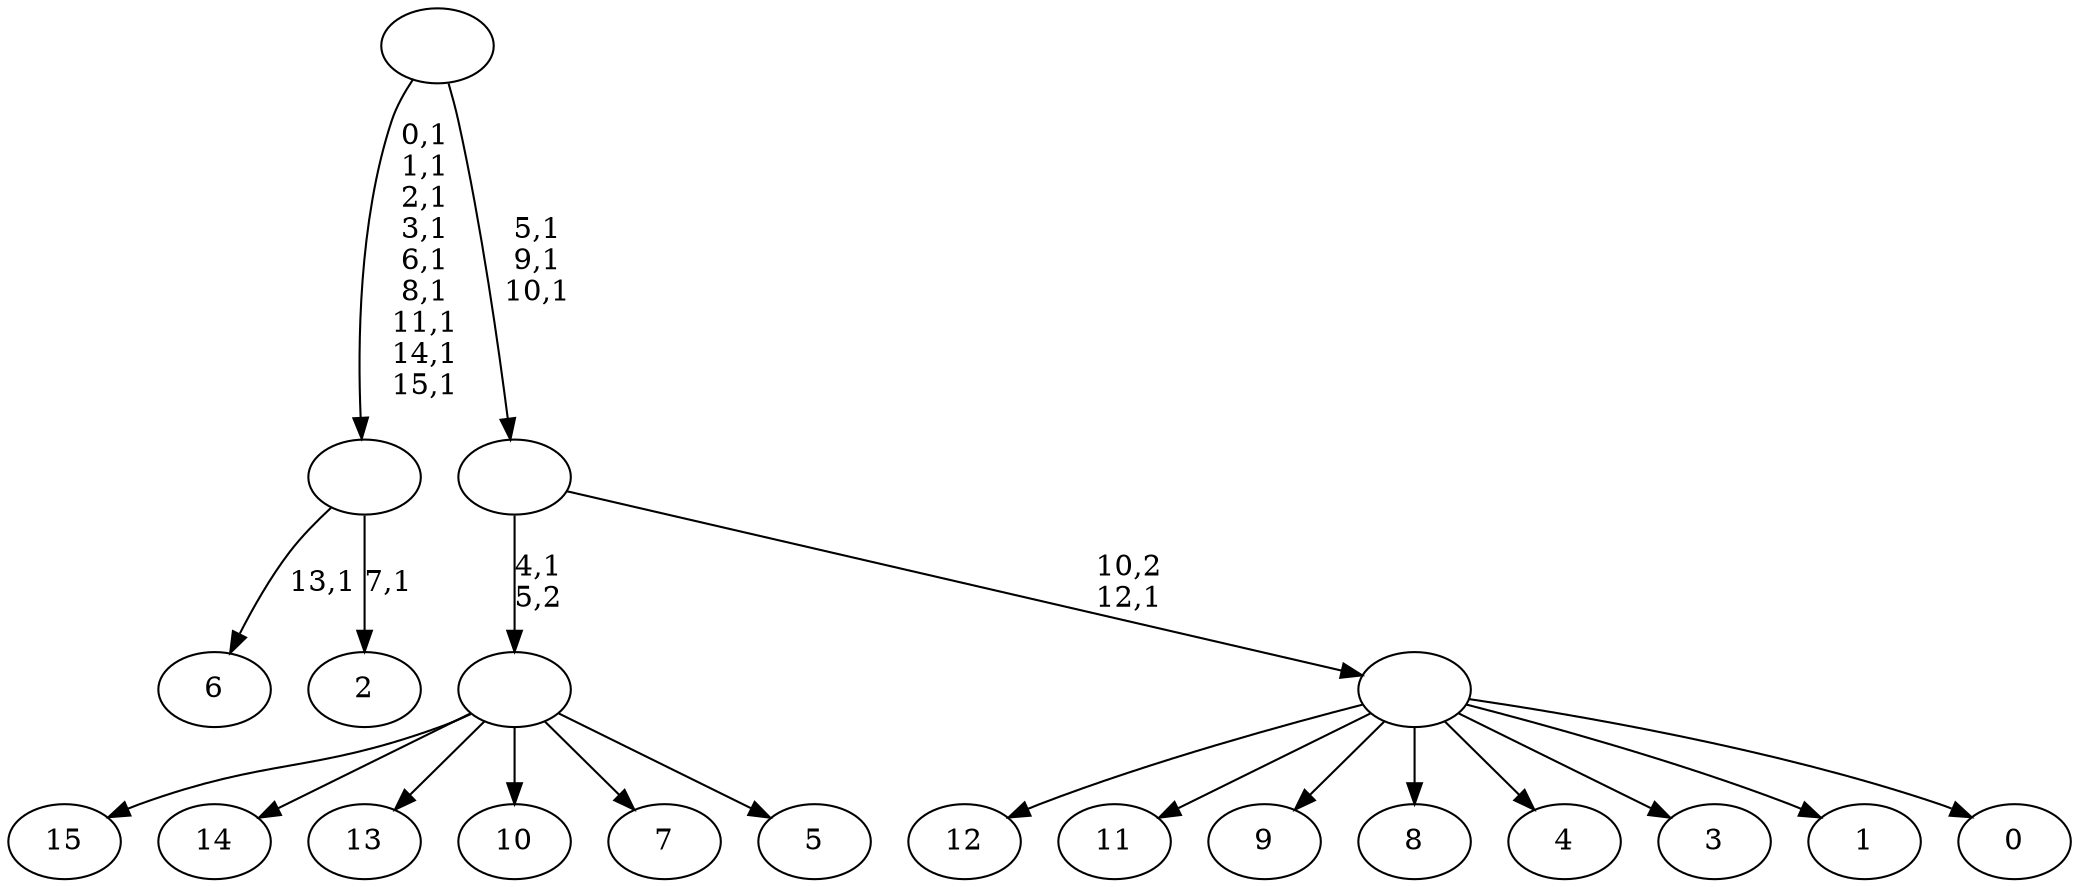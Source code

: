 digraph T {
	32 [label="15"]
	31 [label="14"]
	30 [label="13"]
	29 [label="12"]
	28 [label="11"]
	27 [label="10"]
	26 [label="9"]
	25 [label="8"]
	24 [label="7"]
	23 [label="6"]
	21 [label="5"]
	20 [label=""]
	19 [label="4"]
	18 [label="3"]
	17 [label="2"]
	15 [label=""]
	6 [label="1"]
	5 [label="0"]
	4 [label=""]
	3 [label=""]
	0 [label=""]
	20 -> 32 [label=""]
	20 -> 31 [label=""]
	20 -> 30 [label=""]
	20 -> 27 [label=""]
	20 -> 24 [label=""]
	20 -> 21 [label=""]
	15 -> 17 [label="7,1"]
	15 -> 23 [label="13,1"]
	4 -> 29 [label=""]
	4 -> 28 [label=""]
	4 -> 26 [label=""]
	4 -> 25 [label=""]
	4 -> 19 [label=""]
	4 -> 18 [label=""]
	4 -> 6 [label=""]
	4 -> 5 [label=""]
	3 -> 20 [label="4,1\n5,2"]
	3 -> 4 [label="10,2\n12,1"]
	0 -> 3 [label="5,1\n9,1\n10,1"]
	0 -> 15 [label="0,1\n1,1\n2,1\n3,1\n6,1\n8,1\n11,1\n14,1\n15,1"]
}
